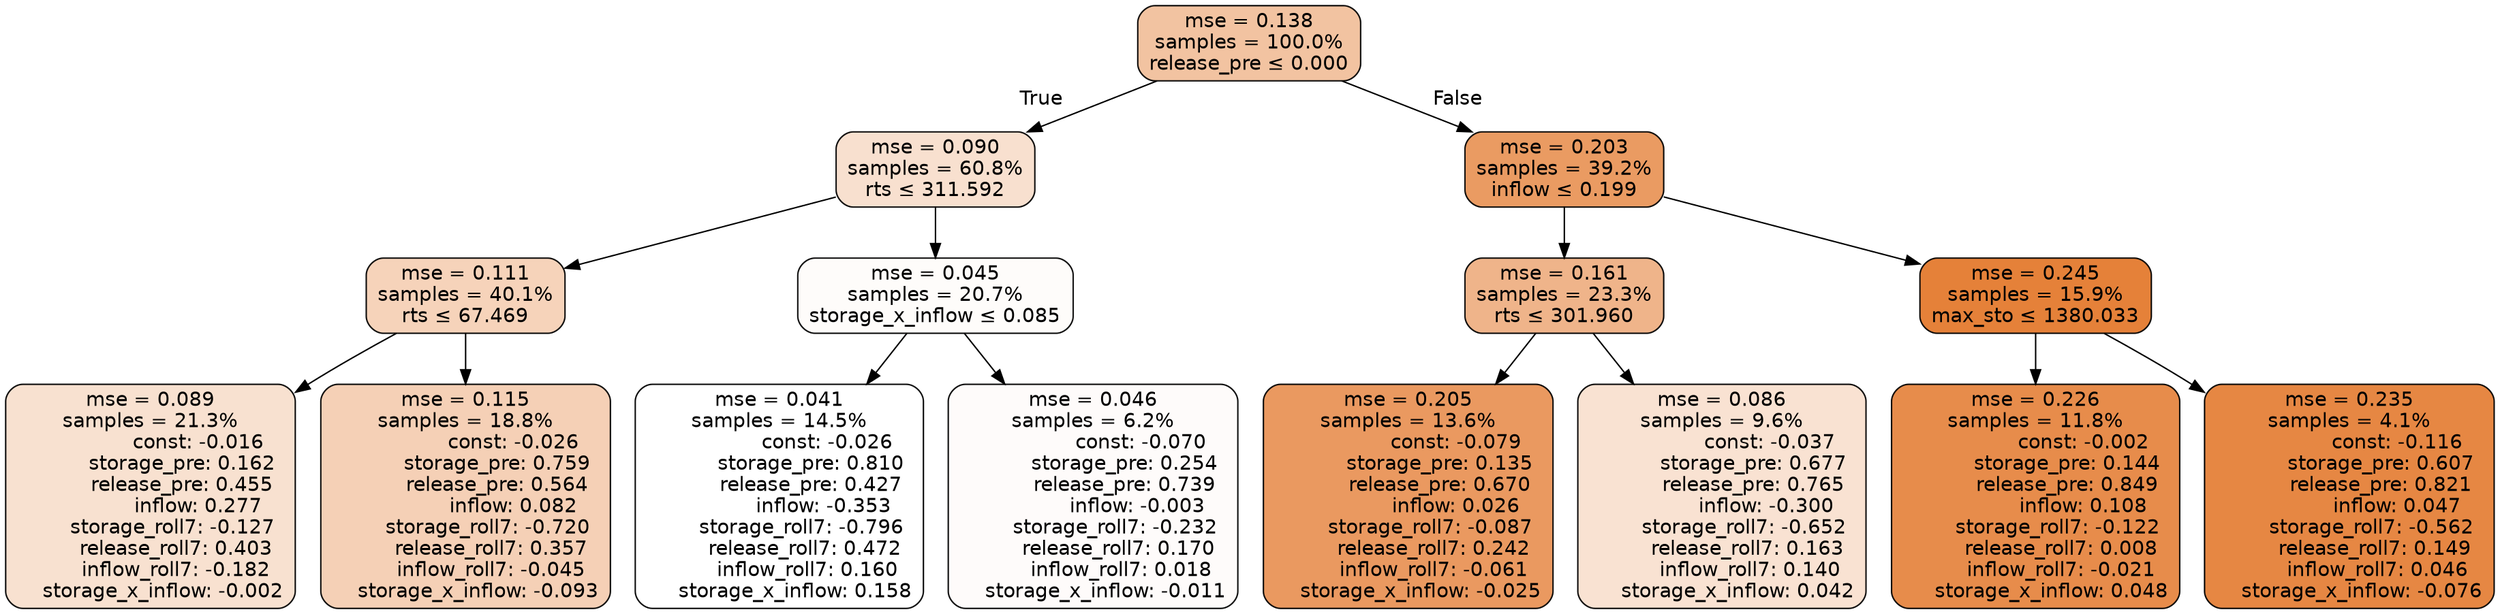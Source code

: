 digraph tree {
bgcolor="transparent"
node [shape=rectangle, style="filled, rounded", color="black", fontname=helvetica] ;
edge [fontname=helvetica] ;
	"0" [label="mse = 0.138
samples = 100.0%
release_pre &le; 0.000", fillcolor="#f2c3a1"]
	"1" [label="mse = 0.090
samples = 60.8%
rts &le; 311.592", fillcolor="#f8e0cf"]
	"2" [label="mse = 0.111
samples = 40.1%
rts &le; 67.469", fillcolor="#f6d3ba"]
	"3" [label="mse = 0.089
samples = 21.3%
               const: -0.016
          storage_pre: 0.162
          release_pre: 0.455
               inflow: 0.277
       storage_roll7: -0.127
        release_roll7: 0.403
        inflow_roll7: -0.182
    storage_x_inflow: -0.002", fillcolor="#f8e1d0"]
	"4" [label="mse = 0.115
samples = 18.8%
               const: -0.026
          storage_pre: 0.759
          release_pre: 0.564
               inflow: 0.082
       storage_roll7: -0.720
        release_roll7: 0.357
        inflow_roll7: -0.045
    storage_x_inflow: -0.093", fillcolor="#f5d0b6"]
	"5" [label="mse = 0.045
samples = 20.7%
storage_x_inflow &le; 0.085", fillcolor="#fefcfa"]
	"6" [label="mse = 0.041
samples = 14.5%
               const: -0.026
          storage_pre: 0.810
          release_pre: 0.427
              inflow: -0.353
       storage_roll7: -0.796
        release_roll7: 0.472
         inflow_roll7: 0.160
     storage_x_inflow: 0.158", fillcolor="#ffffff"]
	"7" [label="mse = 0.046
samples = 6.2%
               const: -0.070
          storage_pre: 0.254
          release_pre: 0.739
              inflow: -0.003
       storage_roll7: -0.232
        release_roll7: 0.170
         inflow_roll7: 0.018
    storage_x_inflow: -0.011", fillcolor="#fefbfa"]
	"8" [label="mse = 0.203
samples = 39.2%
inflow &le; 0.199", fillcolor="#ea9b62"]
	"9" [label="mse = 0.161
samples = 23.3%
rts &le; 301.960", fillcolor="#efb48a"]
	"10" [label="mse = 0.205
samples = 13.6%
               const: -0.079
          storage_pre: 0.135
          release_pre: 0.670
               inflow: 0.026
       storage_roll7: -0.087
        release_roll7: 0.242
        inflow_roll7: -0.061
    storage_x_inflow: -0.025", fillcolor="#ea9960"]
	"11" [label="mse = 0.086
samples = 9.6%
               const: -0.037
          storage_pre: 0.677
          release_pre: 0.765
              inflow: -0.300
       storage_roll7: -0.652
        release_roll7: 0.163
         inflow_roll7: 0.140
     storage_x_inflow: 0.042", fillcolor="#f9e2d2"]
	"12" [label="mse = 0.245
samples = 15.9%
max_sto &le; 1380.033", fillcolor="#e58139"]
	"13" [label="mse = 0.226
samples = 11.8%
               const: -0.002
          storage_pre: 0.144
          release_pre: 0.849
               inflow: 0.108
       storage_roll7: -0.122
        release_roll7: 0.008
        inflow_roll7: -0.021
     storage_x_inflow: 0.048", fillcolor="#e78c4b"]
	"14" [label="mse = 0.235
samples = 4.1%
               const: -0.116
          storage_pre: 0.607
          release_pre: 0.821
               inflow: 0.047
       storage_roll7: -0.562
        release_roll7: 0.149
         inflow_roll7: 0.046
    storage_x_inflow: -0.076", fillcolor="#e68743"]

	"0" -> "1" [labeldistance=2.5, labelangle=45, headlabel="True"]
	"1" -> "2"
	"2" -> "3"
	"2" -> "4"
	"1" -> "5"
	"5" -> "6"
	"5" -> "7"
	"0" -> "8" [labeldistance=2.5, labelangle=-45, headlabel="False"]
	"8" -> "9"
	"9" -> "10"
	"9" -> "11"
	"8" -> "12"
	"12" -> "13"
	"12" -> "14"
}